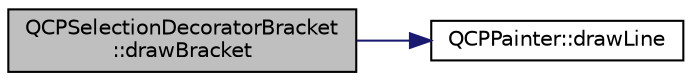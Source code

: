 digraph "QCPSelectionDecoratorBracket::drawBracket"
{
 // LATEX_PDF_SIZE
  edge [fontname="Helvetica",fontsize="10",labelfontname="Helvetica",labelfontsize="10"];
  node [fontname="Helvetica",fontsize="10",shape=record];
  rankdir="LR";
  Node1 [label="QCPSelectionDecoratorBracket\l::drawBracket",height=0.2,width=0.4,color="black", fillcolor="grey75", style="filled", fontcolor="black",tooltip=" "];
  Node1 -> Node2 [color="midnightblue",fontsize="10",style="solid",fontname="Helvetica"];
  Node2 [label="QCPPainter::drawLine",height=0.2,width=0.4,color="black", fillcolor="white", style="filled",URL="$classQCPPainter.html#a0b4b1b9bd495e182c731774dc800e6e0",tooltip=" "];
}
